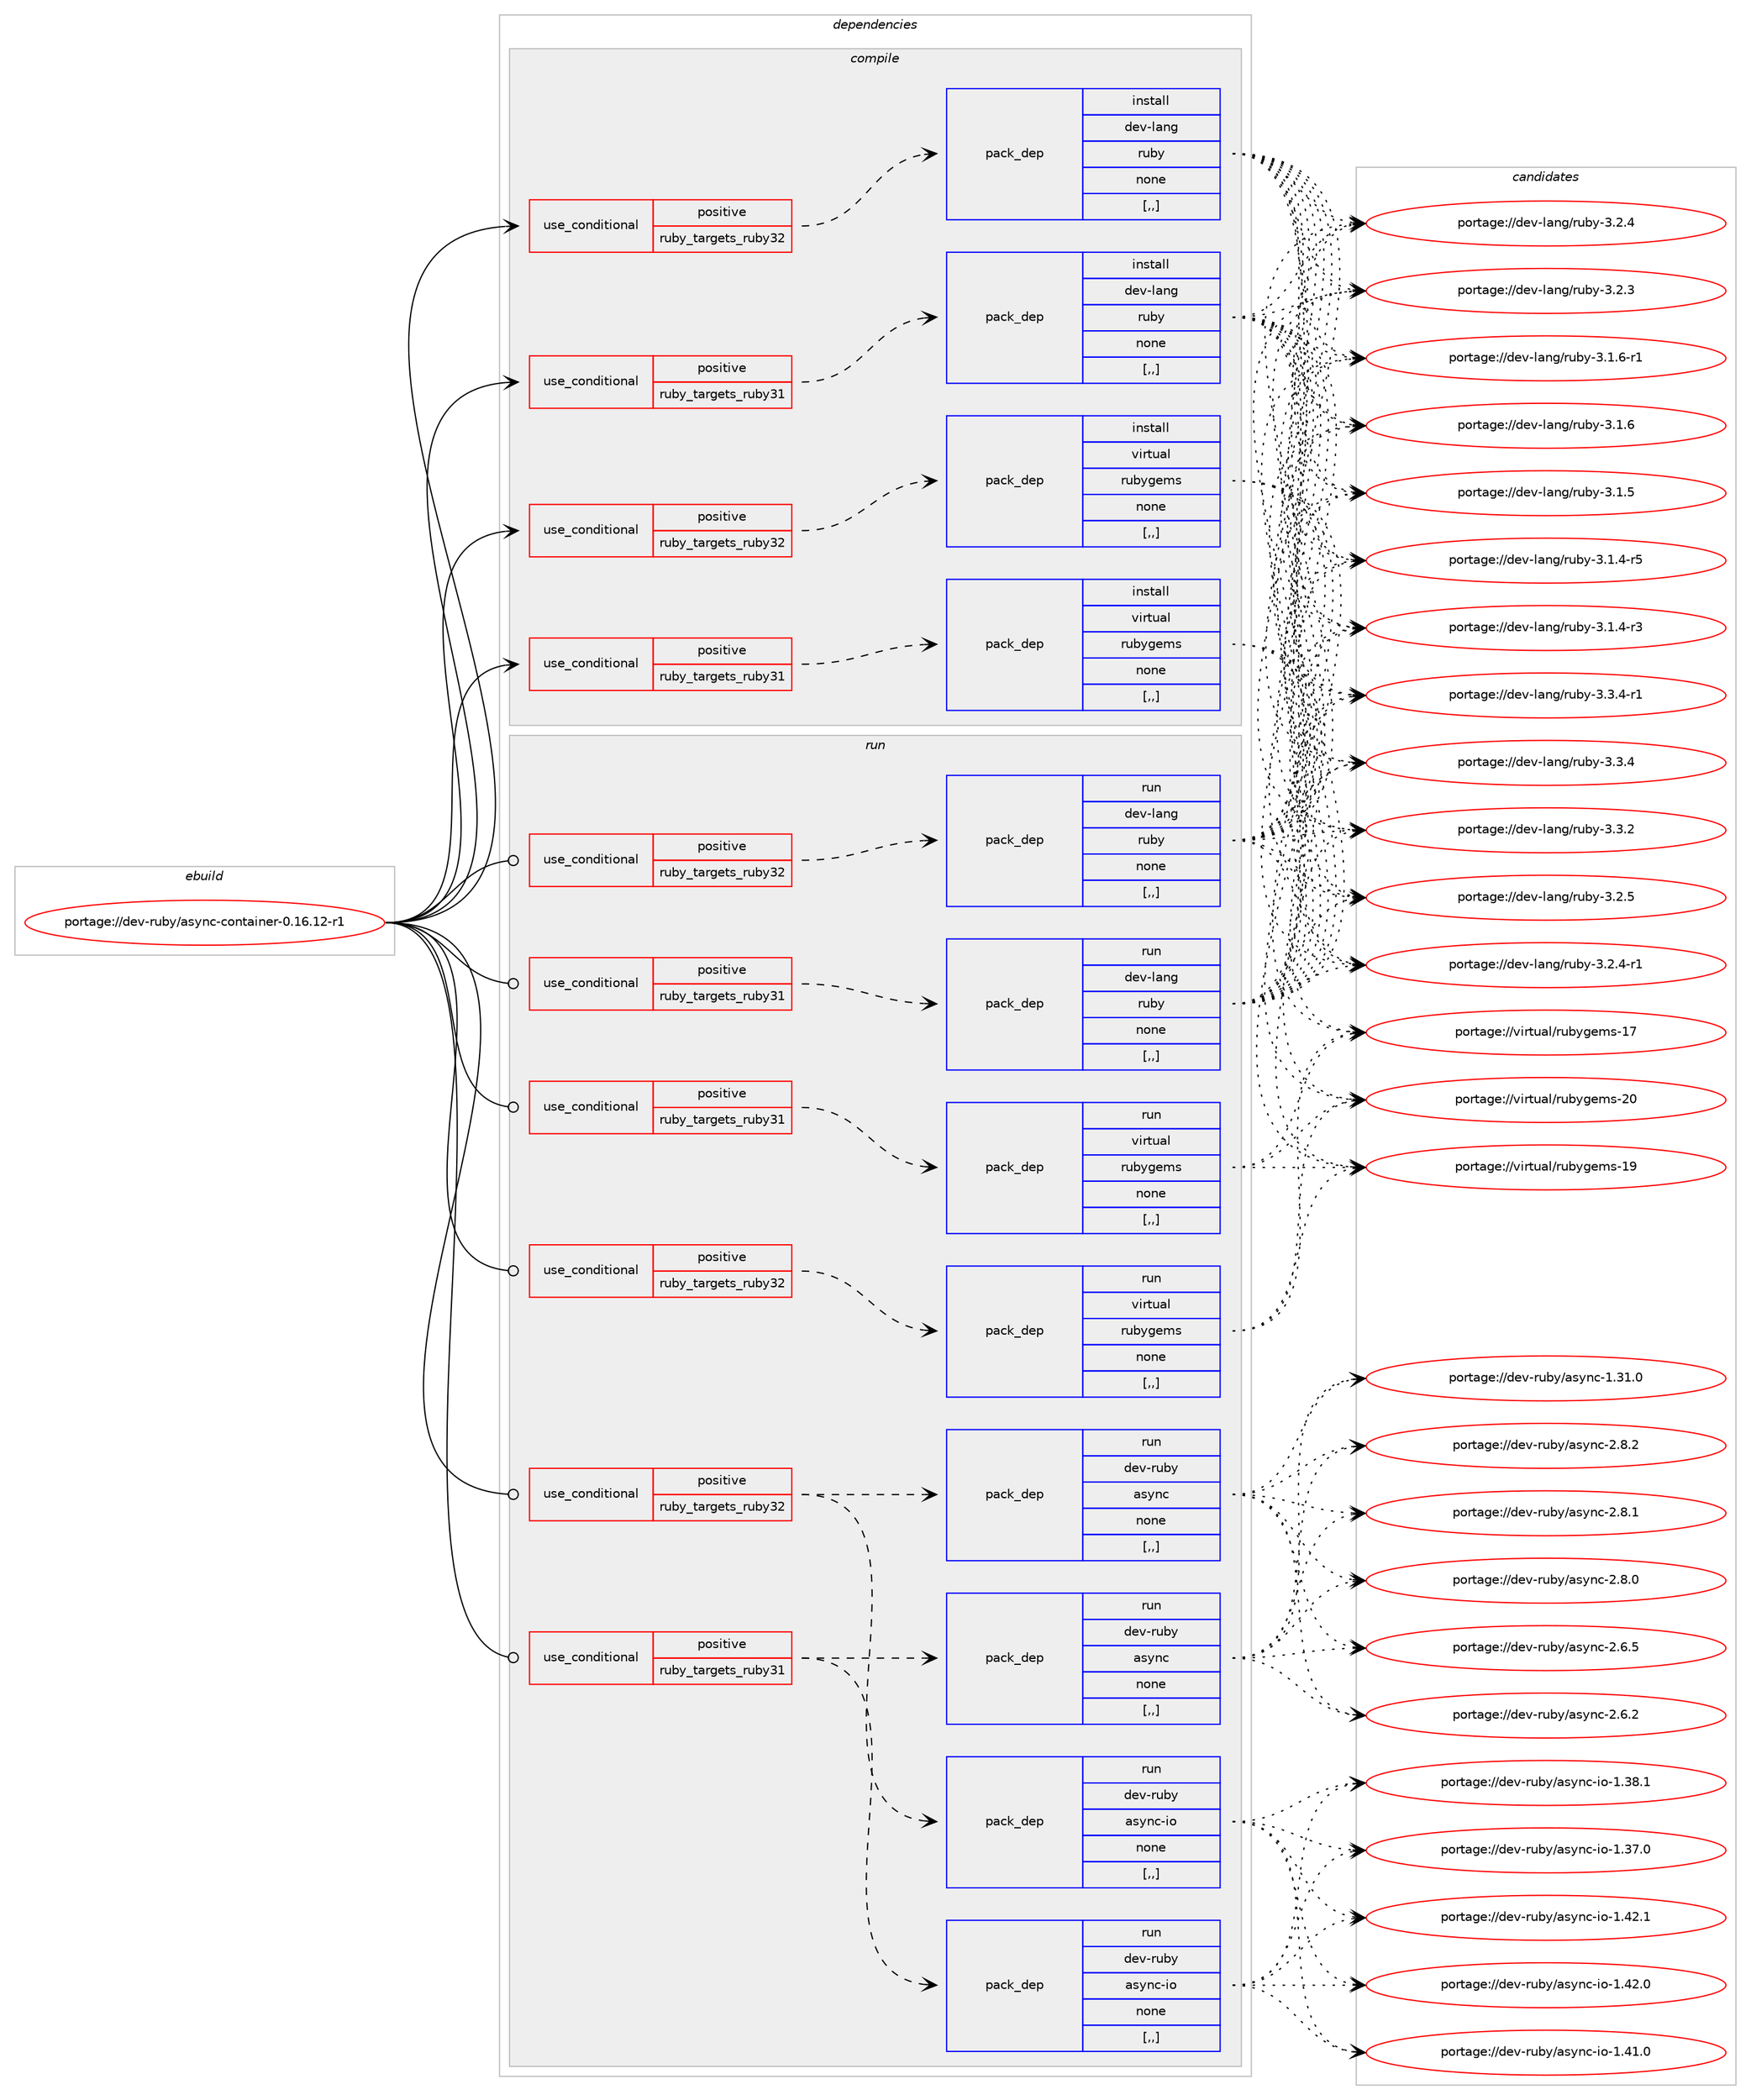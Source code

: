 digraph prolog {

# *************
# Graph options
# *************

newrank=true;
concentrate=true;
compound=true;
graph [rankdir=LR,fontname=Helvetica,fontsize=10,ranksep=1.5];#, ranksep=2.5, nodesep=0.2];
edge  [arrowhead=vee];
node  [fontname=Helvetica,fontsize=10];

# **********
# The ebuild
# **********

subgraph cluster_leftcol {
color=gray;
label=<<i>ebuild</i>>;
id [label="portage://dev-ruby/async-container-0.16.12-r1", color=red, width=4, href="../dev-ruby/async-container-0.16.12-r1.svg"];
}

# ****************
# The dependencies
# ****************

subgraph cluster_midcol {
color=gray;
label=<<i>dependencies</i>>;
subgraph cluster_compile {
fillcolor="#eeeeee";
style=filled;
label=<<i>compile</i>>;
subgraph cond44592 {
dependency177055 [label=<<TABLE BORDER="0" CELLBORDER="1" CELLSPACING="0" CELLPADDING="4"><TR><TD ROWSPAN="3" CELLPADDING="10">use_conditional</TD></TR><TR><TD>positive</TD></TR><TR><TD>ruby_targets_ruby31</TD></TR></TABLE>>, shape=none, color=red];
subgraph pack131172 {
dependency177056 [label=<<TABLE BORDER="0" CELLBORDER="1" CELLSPACING="0" CELLPADDING="4" WIDTH="220"><TR><TD ROWSPAN="6" CELLPADDING="30">pack_dep</TD></TR><TR><TD WIDTH="110">install</TD></TR><TR><TD>dev-lang</TD></TR><TR><TD>ruby</TD></TR><TR><TD>none</TD></TR><TR><TD>[,,]</TD></TR></TABLE>>, shape=none, color=blue];
}
dependency177055:e -> dependency177056:w [weight=20,style="dashed",arrowhead="vee"];
}
id:e -> dependency177055:w [weight=20,style="solid",arrowhead="vee"];
subgraph cond44593 {
dependency177057 [label=<<TABLE BORDER="0" CELLBORDER="1" CELLSPACING="0" CELLPADDING="4"><TR><TD ROWSPAN="3" CELLPADDING="10">use_conditional</TD></TR><TR><TD>positive</TD></TR><TR><TD>ruby_targets_ruby31</TD></TR></TABLE>>, shape=none, color=red];
subgraph pack131173 {
dependency177058 [label=<<TABLE BORDER="0" CELLBORDER="1" CELLSPACING="0" CELLPADDING="4" WIDTH="220"><TR><TD ROWSPAN="6" CELLPADDING="30">pack_dep</TD></TR><TR><TD WIDTH="110">install</TD></TR><TR><TD>virtual</TD></TR><TR><TD>rubygems</TD></TR><TR><TD>none</TD></TR><TR><TD>[,,]</TD></TR></TABLE>>, shape=none, color=blue];
}
dependency177057:e -> dependency177058:w [weight=20,style="dashed",arrowhead="vee"];
}
id:e -> dependency177057:w [weight=20,style="solid",arrowhead="vee"];
subgraph cond44594 {
dependency177059 [label=<<TABLE BORDER="0" CELLBORDER="1" CELLSPACING="0" CELLPADDING="4"><TR><TD ROWSPAN="3" CELLPADDING="10">use_conditional</TD></TR><TR><TD>positive</TD></TR><TR><TD>ruby_targets_ruby32</TD></TR></TABLE>>, shape=none, color=red];
subgraph pack131174 {
dependency177060 [label=<<TABLE BORDER="0" CELLBORDER="1" CELLSPACING="0" CELLPADDING="4" WIDTH="220"><TR><TD ROWSPAN="6" CELLPADDING="30">pack_dep</TD></TR><TR><TD WIDTH="110">install</TD></TR><TR><TD>dev-lang</TD></TR><TR><TD>ruby</TD></TR><TR><TD>none</TD></TR><TR><TD>[,,]</TD></TR></TABLE>>, shape=none, color=blue];
}
dependency177059:e -> dependency177060:w [weight=20,style="dashed",arrowhead="vee"];
}
id:e -> dependency177059:w [weight=20,style="solid",arrowhead="vee"];
subgraph cond44595 {
dependency177061 [label=<<TABLE BORDER="0" CELLBORDER="1" CELLSPACING="0" CELLPADDING="4"><TR><TD ROWSPAN="3" CELLPADDING="10">use_conditional</TD></TR><TR><TD>positive</TD></TR><TR><TD>ruby_targets_ruby32</TD></TR></TABLE>>, shape=none, color=red];
subgraph pack131175 {
dependency177062 [label=<<TABLE BORDER="0" CELLBORDER="1" CELLSPACING="0" CELLPADDING="4" WIDTH="220"><TR><TD ROWSPAN="6" CELLPADDING="30">pack_dep</TD></TR><TR><TD WIDTH="110">install</TD></TR><TR><TD>virtual</TD></TR><TR><TD>rubygems</TD></TR><TR><TD>none</TD></TR><TR><TD>[,,]</TD></TR></TABLE>>, shape=none, color=blue];
}
dependency177061:e -> dependency177062:w [weight=20,style="dashed",arrowhead="vee"];
}
id:e -> dependency177061:w [weight=20,style="solid",arrowhead="vee"];
}
subgraph cluster_compileandrun {
fillcolor="#eeeeee";
style=filled;
label=<<i>compile and run</i>>;
}
subgraph cluster_run {
fillcolor="#eeeeee";
style=filled;
label=<<i>run</i>>;
subgraph cond44596 {
dependency177063 [label=<<TABLE BORDER="0" CELLBORDER="1" CELLSPACING="0" CELLPADDING="4"><TR><TD ROWSPAN="3" CELLPADDING="10">use_conditional</TD></TR><TR><TD>positive</TD></TR><TR><TD>ruby_targets_ruby31</TD></TR></TABLE>>, shape=none, color=red];
subgraph pack131176 {
dependency177064 [label=<<TABLE BORDER="0" CELLBORDER="1" CELLSPACING="0" CELLPADDING="4" WIDTH="220"><TR><TD ROWSPAN="6" CELLPADDING="30">pack_dep</TD></TR><TR><TD WIDTH="110">run</TD></TR><TR><TD>dev-lang</TD></TR><TR><TD>ruby</TD></TR><TR><TD>none</TD></TR><TR><TD>[,,]</TD></TR></TABLE>>, shape=none, color=blue];
}
dependency177063:e -> dependency177064:w [weight=20,style="dashed",arrowhead="vee"];
}
id:e -> dependency177063:w [weight=20,style="solid",arrowhead="odot"];
subgraph cond44597 {
dependency177065 [label=<<TABLE BORDER="0" CELLBORDER="1" CELLSPACING="0" CELLPADDING="4"><TR><TD ROWSPAN="3" CELLPADDING="10">use_conditional</TD></TR><TR><TD>positive</TD></TR><TR><TD>ruby_targets_ruby31</TD></TR></TABLE>>, shape=none, color=red];
subgraph pack131177 {
dependency177066 [label=<<TABLE BORDER="0" CELLBORDER="1" CELLSPACING="0" CELLPADDING="4" WIDTH="220"><TR><TD ROWSPAN="6" CELLPADDING="30">pack_dep</TD></TR><TR><TD WIDTH="110">run</TD></TR><TR><TD>dev-ruby</TD></TR><TR><TD>async</TD></TR><TR><TD>none</TD></TR><TR><TD>[,,]</TD></TR></TABLE>>, shape=none, color=blue];
}
dependency177065:e -> dependency177066:w [weight=20,style="dashed",arrowhead="vee"];
subgraph pack131178 {
dependency177067 [label=<<TABLE BORDER="0" CELLBORDER="1" CELLSPACING="0" CELLPADDING="4" WIDTH="220"><TR><TD ROWSPAN="6" CELLPADDING="30">pack_dep</TD></TR><TR><TD WIDTH="110">run</TD></TR><TR><TD>dev-ruby</TD></TR><TR><TD>async-io</TD></TR><TR><TD>none</TD></TR><TR><TD>[,,]</TD></TR></TABLE>>, shape=none, color=blue];
}
dependency177065:e -> dependency177067:w [weight=20,style="dashed",arrowhead="vee"];
}
id:e -> dependency177065:w [weight=20,style="solid",arrowhead="odot"];
subgraph cond44598 {
dependency177068 [label=<<TABLE BORDER="0" CELLBORDER="1" CELLSPACING="0" CELLPADDING="4"><TR><TD ROWSPAN="3" CELLPADDING="10">use_conditional</TD></TR><TR><TD>positive</TD></TR><TR><TD>ruby_targets_ruby31</TD></TR></TABLE>>, shape=none, color=red];
subgraph pack131179 {
dependency177069 [label=<<TABLE BORDER="0" CELLBORDER="1" CELLSPACING="0" CELLPADDING="4" WIDTH="220"><TR><TD ROWSPAN="6" CELLPADDING="30">pack_dep</TD></TR><TR><TD WIDTH="110">run</TD></TR><TR><TD>virtual</TD></TR><TR><TD>rubygems</TD></TR><TR><TD>none</TD></TR><TR><TD>[,,]</TD></TR></TABLE>>, shape=none, color=blue];
}
dependency177068:e -> dependency177069:w [weight=20,style="dashed",arrowhead="vee"];
}
id:e -> dependency177068:w [weight=20,style="solid",arrowhead="odot"];
subgraph cond44599 {
dependency177070 [label=<<TABLE BORDER="0" CELLBORDER="1" CELLSPACING="0" CELLPADDING="4"><TR><TD ROWSPAN="3" CELLPADDING="10">use_conditional</TD></TR><TR><TD>positive</TD></TR><TR><TD>ruby_targets_ruby32</TD></TR></TABLE>>, shape=none, color=red];
subgraph pack131180 {
dependency177071 [label=<<TABLE BORDER="0" CELLBORDER="1" CELLSPACING="0" CELLPADDING="4" WIDTH="220"><TR><TD ROWSPAN="6" CELLPADDING="30">pack_dep</TD></TR><TR><TD WIDTH="110">run</TD></TR><TR><TD>dev-lang</TD></TR><TR><TD>ruby</TD></TR><TR><TD>none</TD></TR><TR><TD>[,,]</TD></TR></TABLE>>, shape=none, color=blue];
}
dependency177070:e -> dependency177071:w [weight=20,style="dashed",arrowhead="vee"];
}
id:e -> dependency177070:w [weight=20,style="solid",arrowhead="odot"];
subgraph cond44600 {
dependency177072 [label=<<TABLE BORDER="0" CELLBORDER="1" CELLSPACING="0" CELLPADDING="4"><TR><TD ROWSPAN="3" CELLPADDING="10">use_conditional</TD></TR><TR><TD>positive</TD></TR><TR><TD>ruby_targets_ruby32</TD></TR></TABLE>>, shape=none, color=red];
subgraph pack131181 {
dependency177073 [label=<<TABLE BORDER="0" CELLBORDER="1" CELLSPACING="0" CELLPADDING="4" WIDTH="220"><TR><TD ROWSPAN="6" CELLPADDING="30">pack_dep</TD></TR><TR><TD WIDTH="110">run</TD></TR><TR><TD>dev-ruby</TD></TR><TR><TD>async</TD></TR><TR><TD>none</TD></TR><TR><TD>[,,]</TD></TR></TABLE>>, shape=none, color=blue];
}
dependency177072:e -> dependency177073:w [weight=20,style="dashed",arrowhead="vee"];
subgraph pack131182 {
dependency177074 [label=<<TABLE BORDER="0" CELLBORDER="1" CELLSPACING="0" CELLPADDING="4" WIDTH="220"><TR><TD ROWSPAN="6" CELLPADDING="30">pack_dep</TD></TR><TR><TD WIDTH="110">run</TD></TR><TR><TD>dev-ruby</TD></TR><TR><TD>async-io</TD></TR><TR><TD>none</TD></TR><TR><TD>[,,]</TD></TR></TABLE>>, shape=none, color=blue];
}
dependency177072:e -> dependency177074:w [weight=20,style="dashed",arrowhead="vee"];
}
id:e -> dependency177072:w [weight=20,style="solid",arrowhead="odot"];
subgraph cond44601 {
dependency177075 [label=<<TABLE BORDER="0" CELLBORDER="1" CELLSPACING="0" CELLPADDING="4"><TR><TD ROWSPAN="3" CELLPADDING="10">use_conditional</TD></TR><TR><TD>positive</TD></TR><TR><TD>ruby_targets_ruby32</TD></TR></TABLE>>, shape=none, color=red];
subgraph pack131183 {
dependency177076 [label=<<TABLE BORDER="0" CELLBORDER="1" CELLSPACING="0" CELLPADDING="4" WIDTH="220"><TR><TD ROWSPAN="6" CELLPADDING="30">pack_dep</TD></TR><TR><TD WIDTH="110">run</TD></TR><TR><TD>virtual</TD></TR><TR><TD>rubygems</TD></TR><TR><TD>none</TD></TR><TR><TD>[,,]</TD></TR></TABLE>>, shape=none, color=blue];
}
dependency177075:e -> dependency177076:w [weight=20,style="dashed",arrowhead="vee"];
}
id:e -> dependency177075:w [weight=20,style="solid",arrowhead="odot"];
}
}

# **************
# The candidates
# **************

subgraph cluster_choices {
rank=same;
color=gray;
label=<<i>candidates</i>>;

subgraph choice131172 {
color=black;
nodesep=1;
choice100101118451089711010347114117981214551465146524511449 [label="portage://dev-lang/ruby-3.3.4-r1", color=red, width=4,href="../dev-lang/ruby-3.3.4-r1.svg"];
choice10010111845108971101034711411798121455146514652 [label="portage://dev-lang/ruby-3.3.4", color=red, width=4,href="../dev-lang/ruby-3.3.4.svg"];
choice10010111845108971101034711411798121455146514650 [label="portage://dev-lang/ruby-3.3.2", color=red, width=4,href="../dev-lang/ruby-3.3.2.svg"];
choice10010111845108971101034711411798121455146504653 [label="portage://dev-lang/ruby-3.2.5", color=red, width=4,href="../dev-lang/ruby-3.2.5.svg"];
choice100101118451089711010347114117981214551465046524511449 [label="portage://dev-lang/ruby-3.2.4-r1", color=red, width=4,href="../dev-lang/ruby-3.2.4-r1.svg"];
choice10010111845108971101034711411798121455146504652 [label="portage://dev-lang/ruby-3.2.4", color=red, width=4,href="../dev-lang/ruby-3.2.4.svg"];
choice10010111845108971101034711411798121455146504651 [label="portage://dev-lang/ruby-3.2.3", color=red, width=4,href="../dev-lang/ruby-3.2.3.svg"];
choice100101118451089711010347114117981214551464946544511449 [label="portage://dev-lang/ruby-3.1.6-r1", color=red, width=4,href="../dev-lang/ruby-3.1.6-r1.svg"];
choice10010111845108971101034711411798121455146494654 [label="portage://dev-lang/ruby-3.1.6", color=red, width=4,href="../dev-lang/ruby-3.1.6.svg"];
choice10010111845108971101034711411798121455146494653 [label="portage://dev-lang/ruby-3.1.5", color=red, width=4,href="../dev-lang/ruby-3.1.5.svg"];
choice100101118451089711010347114117981214551464946524511453 [label="portage://dev-lang/ruby-3.1.4-r5", color=red, width=4,href="../dev-lang/ruby-3.1.4-r5.svg"];
choice100101118451089711010347114117981214551464946524511451 [label="portage://dev-lang/ruby-3.1.4-r3", color=red, width=4,href="../dev-lang/ruby-3.1.4-r3.svg"];
dependency177056:e -> choice100101118451089711010347114117981214551465146524511449:w [style=dotted,weight="100"];
dependency177056:e -> choice10010111845108971101034711411798121455146514652:w [style=dotted,weight="100"];
dependency177056:e -> choice10010111845108971101034711411798121455146514650:w [style=dotted,weight="100"];
dependency177056:e -> choice10010111845108971101034711411798121455146504653:w [style=dotted,weight="100"];
dependency177056:e -> choice100101118451089711010347114117981214551465046524511449:w [style=dotted,weight="100"];
dependency177056:e -> choice10010111845108971101034711411798121455146504652:w [style=dotted,weight="100"];
dependency177056:e -> choice10010111845108971101034711411798121455146504651:w [style=dotted,weight="100"];
dependency177056:e -> choice100101118451089711010347114117981214551464946544511449:w [style=dotted,weight="100"];
dependency177056:e -> choice10010111845108971101034711411798121455146494654:w [style=dotted,weight="100"];
dependency177056:e -> choice10010111845108971101034711411798121455146494653:w [style=dotted,weight="100"];
dependency177056:e -> choice100101118451089711010347114117981214551464946524511453:w [style=dotted,weight="100"];
dependency177056:e -> choice100101118451089711010347114117981214551464946524511451:w [style=dotted,weight="100"];
}
subgraph choice131173 {
color=black;
nodesep=1;
choice118105114116117971084711411798121103101109115455048 [label="portage://virtual/rubygems-20", color=red, width=4,href="../virtual/rubygems-20.svg"];
choice118105114116117971084711411798121103101109115454957 [label="portage://virtual/rubygems-19", color=red, width=4,href="../virtual/rubygems-19.svg"];
choice118105114116117971084711411798121103101109115454955 [label="portage://virtual/rubygems-17", color=red, width=4,href="../virtual/rubygems-17.svg"];
dependency177058:e -> choice118105114116117971084711411798121103101109115455048:w [style=dotted,weight="100"];
dependency177058:e -> choice118105114116117971084711411798121103101109115454957:w [style=dotted,weight="100"];
dependency177058:e -> choice118105114116117971084711411798121103101109115454955:w [style=dotted,weight="100"];
}
subgraph choice131174 {
color=black;
nodesep=1;
choice100101118451089711010347114117981214551465146524511449 [label="portage://dev-lang/ruby-3.3.4-r1", color=red, width=4,href="../dev-lang/ruby-3.3.4-r1.svg"];
choice10010111845108971101034711411798121455146514652 [label="portage://dev-lang/ruby-3.3.4", color=red, width=4,href="../dev-lang/ruby-3.3.4.svg"];
choice10010111845108971101034711411798121455146514650 [label="portage://dev-lang/ruby-3.3.2", color=red, width=4,href="../dev-lang/ruby-3.3.2.svg"];
choice10010111845108971101034711411798121455146504653 [label="portage://dev-lang/ruby-3.2.5", color=red, width=4,href="../dev-lang/ruby-3.2.5.svg"];
choice100101118451089711010347114117981214551465046524511449 [label="portage://dev-lang/ruby-3.2.4-r1", color=red, width=4,href="../dev-lang/ruby-3.2.4-r1.svg"];
choice10010111845108971101034711411798121455146504652 [label="portage://dev-lang/ruby-3.2.4", color=red, width=4,href="../dev-lang/ruby-3.2.4.svg"];
choice10010111845108971101034711411798121455146504651 [label="portage://dev-lang/ruby-3.2.3", color=red, width=4,href="../dev-lang/ruby-3.2.3.svg"];
choice100101118451089711010347114117981214551464946544511449 [label="portage://dev-lang/ruby-3.1.6-r1", color=red, width=4,href="../dev-lang/ruby-3.1.6-r1.svg"];
choice10010111845108971101034711411798121455146494654 [label="portage://dev-lang/ruby-3.1.6", color=red, width=4,href="../dev-lang/ruby-3.1.6.svg"];
choice10010111845108971101034711411798121455146494653 [label="portage://dev-lang/ruby-3.1.5", color=red, width=4,href="../dev-lang/ruby-3.1.5.svg"];
choice100101118451089711010347114117981214551464946524511453 [label="portage://dev-lang/ruby-3.1.4-r5", color=red, width=4,href="../dev-lang/ruby-3.1.4-r5.svg"];
choice100101118451089711010347114117981214551464946524511451 [label="portage://dev-lang/ruby-3.1.4-r3", color=red, width=4,href="../dev-lang/ruby-3.1.4-r3.svg"];
dependency177060:e -> choice100101118451089711010347114117981214551465146524511449:w [style=dotted,weight="100"];
dependency177060:e -> choice10010111845108971101034711411798121455146514652:w [style=dotted,weight="100"];
dependency177060:e -> choice10010111845108971101034711411798121455146514650:w [style=dotted,weight="100"];
dependency177060:e -> choice10010111845108971101034711411798121455146504653:w [style=dotted,weight="100"];
dependency177060:e -> choice100101118451089711010347114117981214551465046524511449:w [style=dotted,weight="100"];
dependency177060:e -> choice10010111845108971101034711411798121455146504652:w [style=dotted,weight="100"];
dependency177060:e -> choice10010111845108971101034711411798121455146504651:w [style=dotted,weight="100"];
dependency177060:e -> choice100101118451089711010347114117981214551464946544511449:w [style=dotted,weight="100"];
dependency177060:e -> choice10010111845108971101034711411798121455146494654:w [style=dotted,weight="100"];
dependency177060:e -> choice10010111845108971101034711411798121455146494653:w [style=dotted,weight="100"];
dependency177060:e -> choice100101118451089711010347114117981214551464946524511453:w [style=dotted,weight="100"];
dependency177060:e -> choice100101118451089711010347114117981214551464946524511451:w [style=dotted,weight="100"];
}
subgraph choice131175 {
color=black;
nodesep=1;
choice118105114116117971084711411798121103101109115455048 [label="portage://virtual/rubygems-20", color=red, width=4,href="../virtual/rubygems-20.svg"];
choice118105114116117971084711411798121103101109115454957 [label="portage://virtual/rubygems-19", color=red, width=4,href="../virtual/rubygems-19.svg"];
choice118105114116117971084711411798121103101109115454955 [label="portage://virtual/rubygems-17", color=red, width=4,href="../virtual/rubygems-17.svg"];
dependency177062:e -> choice118105114116117971084711411798121103101109115455048:w [style=dotted,weight="100"];
dependency177062:e -> choice118105114116117971084711411798121103101109115454957:w [style=dotted,weight="100"];
dependency177062:e -> choice118105114116117971084711411798121103101109115454955:w [style=dotted,weight="100"];
}
subgraph choice131176 {
color=black;
nodesep=1;
choice100101118451089711010347114117981214551465146524511449 [label="portage://dev-lang/ruby-3.3.4-r1", color=red, width=4,href="../dev-lang/ruby-3.3.4-r1.svg"];
choice10010111845108971101034711411798121455146514652 [label="portage://dev-lang/ruby-3.3.4", color=red, width=4,href="../dev-lang/ruby-3.3.4.svg"];
choice10010111845108971101034711411798121455146514650 [label="portage://dev-lang/ruby-3.3.2", color=red, width=4,href="../dev-lang/ruby-3.3.2.svg"];
choice10010111845108971101034711411798121455146504653 [label="portage://dev-lang/ruby-3.2.5", color=red, width=4,href="../dev-lang/ruby-3.2.5.svg"];
choice100101118451089711010347114117981214551465046524511449 [label="portage://dev-lang/ruby-3.2.4-r1", color=red, width=4,href="../dev-lang/ruby-3.2.4-r1.svg"];
choice10010111845108971101034711411798121455146504652 [label="portage://dev-lang/ruby-3.2.4", color=red, width=4,href="../dev-lang/ruby-3.2.4.svg"];
choice10010111845108971101034711411798121455146504651 [label="portage://dev-lang/ruby-3.2.3", color=red, width=4,href="../dev-lang/ruby-3.2.3.svg"];
choice100101118451089711010347114117981214551464946544511449 [label="portage://dev-lang/ruby-3.1.6-r1", color=red, width=4,href="../dev-lang/ruby-3.1.6-r1.svg"];
choice10010111845108971101034711411798121455146494654 [label="portage://dev-lang/ruby-3.1.6", color=red, width=4,href="../dev-lang/ruby-3.1.6.svg"];
choice10010111845108971101034711411798121455146494653 [label="portage://dev-lang/ruby-3.1.5", color=red, width=4,href="../dev-lang/ruby-3.1.5.svg"];
choice100101118451089711010347114117981214551464946524511453 [label="portage://dev-lang/ruby-3.1.4-r5", color=red, width=4,href="../dev-lang/ruby-3.1.4-r5.svg"];
choice100101118451089711010347114117981214551464946524511451 [label="portage://dev-lang/ruby-3.1.4-r3", color=red, width=4,href="../dev-lang/ruby-3.1.4-r3.svg"];
dependency177064:e -> choice100101118451089711010347114117981214551465146524511449:w [style=dotted,weight="100"];
dependency177064:e -> choice10010111845108971101034711411798121455146514652:w [style=dotted,weight="100"];
dependency177064:e -> choice10010111845108971101034711411798121455146514650:w [style=dotted,weight="100"];
dependency177064:e -> choice10010111845108971101034711411798121455146504653:w [style=dotted,weight="100"];
dependency177064:e -> choice100101118451089711010347114117981214551465046524511449:w [style=dotted,weight="100"];
dependency177064:e -> choice10010111845108971101034711411798121455146504652:w [style=dotted,weight="100"];
dependency177064:e -> choice10010111845108971101034711411798121455146504651:w [style=dotted,weight="100"];
dependency177064:e -> choice100101118451089711010347114117981214551464946544511449:w [style=dotted,weight="100"];
dependency177064:e -> choice10010111845108971101034711411798121455146494654:w [style=dotted,weight="100"];
dependency177064:e -> choice10010111845108971101034711411798121455146494653:w [style=dotted,weight="100"];
dependency177064:e -> choice100101118451089711010347114117981214551464946524511453:w [style=dotted,weight="100"];
dependency177064:e -> choice100101118451089711010347114117981214551464946524511451:w [style=dotted,weight="100"];
}
subgraph choice131177 {
color=black;
nodesep=1;
choice1001011184511411798121479711512111099455046564650 [label="portage://dev-ruby/async-2.8.2", color=red, width=4,href="../dev-ruby/async-2.8.2.svg"];
choice1001011184511411798121479711512111099455046564649 [label="portage://dev-ruby/async-2.8.1", color=red, width=4,href="../dev-ruby/async-2.8.1.svg"];
choice1001011184511411798121479711512111099455046564648 [label="portage://dev-ruby/async-2.8.0", color=red, width=4,href="../dev-ruby/async-2.8.0.svg"];
choice1001011184511411798121479711512111099455046544653 [label="portage://dev-ruby/async-2.6.5", color=red, width=4,href="../dev-ruby/async-2.6.5.svg"];
choice1001011184511411798121479711512111099455046544650 [label="portage://dev-ruby/async-2.6.2", color=red, width=4,href="../dev-ruby/async-2.6.2.svg"];
choice100101118451141179812147971151211109945494651494648 [label="portage://dev-ruby/async-1.31.0", color=red, width=4,href="../dev-ruby/async-1.31.0.svg"];
dependency177066:e -> choice1001011184511411798121479711512111099455046564650:w [style=dotted,weight="100"];
dependency177066:e -> choice1001011184511411798121479711512111099455046564649:w [style=dotted,weight="100"];
dependency177066:e -> choice1001011184511411798121479711512111099455046564648:w [style=dotted,weight="100"];
dependency177066:e -> choice1001011184511411798121479711512111099455046544653:w [style=dotted,weight="100"];
dependency177066:e -> choice1001011184511411798121479711512111099455046544650:w [style=dotted,weight="100"];
dependency177066:e -> choice100101118451141179812147971151211109945494651494648:w [style=dotted,weight="100"];
}
subgraph choice131178 {
color=black;
nodesep=1;
choice10010111845114117981214797115121110994510511145494652504649 [label="portage://dev-ruby/async-io-1.42.1", color=red, width=4,href="../dev-ruby/async-io-1.42.1.svg"];
choice10010111845114117981214797115121110994510511145494652504648 [label="portage://dev-ruby/async-io-1.42.0", color=red, width=4,href="../dev-ruby/async-io-1.42.0.svg"];
choice10010111845114117981214797115121110994510511145494652494648 [label="portage://dev-ruby/async-io-1.41.0", color=red, width=4,href="../dev-ruby/async-io-1.41.0.svg"];
choice10010111845114117981214797115121110994510511145494651564649 [label="portage://dev-ruby/async-io-1.38.1", color=red, width=4,href="../dev-ruby/async-io-1.38.1.svg"];
choice10010111845114117981214797115121110994510511145494651554648 [label="portage://dev-ruby/async-io-1.37.0", color=red, width=4,href="../dev-ruby/async-io-1.37.0.svg"];
dependency177067:e -> choice10010111845114117981214797115121110994510511145494652504649:w [style=dotted,weight="100"];
dependency177067:e -> choice10010111845114117981214797115121110994510511145494652504648:w [style=dotted,weight="100"];
dependency177067:e -> choice10010111845114117981214797115121110994510511145494652494648:w [style=dotted,weight="100"];
dependency177067:e -> choice10010111845114117981214797115121110994510511145494651564649:w [style=dotted,weight="100"];
dependency177067:e -> choice10010111845114117981214797115121110994510511145494651554648:w [style=dotted,weight="100"];
}
subgraph choice131179 {
color=black;
nodesep=1;
choice118105114116117971084711411798121103101109115455048 [label="portage://virtual/rubygems-20", color=red, width=4,href="../virtual/rubygems-20.svg"];
choice118105114116117971084711411798121103101109115454957 [label="portage://virtual/rubygems-19", color=red, width=4,href="../virtual/rubygems-19.svg"];
choice118105114116117971084711411798121103101109115454955 [label="portage://virtual/rubygems-17", color=red, width=4,href="../virtual/rubygems-17.svg"];
dependency177069:e -> choice118105114116117971084711411798121103101109115455048:w [style=dotted,weight="100"];
dependency177069:e -> choice118105114116117971084711411798121103101109115454957:w [style=dotted,weight="100"];
dependency177069:e -> choice118105114116117971084711411798121103101109115454955:w [style=dotted,weight="100"];
}
subgraph choice131180 {
color=black;
nodesep=1;
choice100101118451089711010347114117981214551465146524511449 [label="portage://dev-lang/ruby-3.3.4-r1", color=red, width=4,href="../dev-lang/ruby-3.3.4-r1.svg"];
choice10010111845108971101034711411798121455146514652 [label="portage://dev-lang/ruby-3.3.4", color=red, width=4,href="../dev-lang/ruby-3.3.4.svg"];
choice10010111845108971101034711411798121455146514650 [label="portage://dev-lang/ruby-3.3.2", color=red, width=4,href="../dev-lang/ruby-3.3.2.svg"];
choice10010111845108971101034711411798121455146504653 [label="portage://dev-lang/ruby-3.2.5", color=red, width=4,href="../dev-lang/ruby-3.2.5.svg"];
choice100101118451089711010347114117981214551465046524511449 [label="portage://dev-lang/ruby-3.2.4-r1", color=red, width=4,href="../dev-lang/ruby-3.2.4-r1.svg"];
choice10010111845108971101034711411798121455146504652 [label="portage://dev-lang/ruby-3.2.4", color=red, width=4,href="../dev-lang/ruby-3.2.4.svg"];
choice10010111845108971101034711411798121455146504651 [label="portage://dev-lang/ruby-3.2.3", color=red, width=4,href="../dev-lang/ruby-3.2.3.svg"];
choice100101118451089711010347114117981214551464946544511449 [label="portage://dev-lang/ruby-3.1.6-r1", color=red, width=4,href="../dev-lang/ruby-3.1.6-r1.svg"];
choice10010111845108971101034711411798121455146494654 [label="portage://dev-lang/ruby-3.1.6", color=red, width=4,href="../dev-lang/ruby-3.1.6.svg"];
choice10010111845108971101034711411798121455146494653 [label="portage://dev-lang/ruby-3.1.5", color=red, width=4,href="../dev-lang/ruby-3.1.5.svg"];
choice100101118451089711010347114117981214551464946524511453 [label="portage://dev-lang/ruby-3.1.4-r5", color=red, width=4,href="../dev-lang/ruby-3.1.4-r5.svg"];
choice100101118451089711010347114117981214551464946524511451 [label="portage://dev-lang/ruby-3.1.4-r3", color=red, width=4,href="../dev-lang/ruby-3.1.4-r3.svg"];
dependency177071:e -> choice100101118451089711010347114117981214551465146524511449:w [style=dotted,weight="100"];
dependency177071:e -> choice10010111845108971101034711411798121455146514652:w [style=dotted,weight="100"];
dependency177071:e -> choice10010111845108971101034711411798121455146514650:w [style=dotted,weight="100"];
dependency177071:e -> choice10010111845108971101034711411798121455146504653:w [style=dotted,weight="100"];
dependency177071:e -> choice100101118451089711010347114117981214551465046524511449:w [style=dotted,weight="100"];
dependency177071:e -> choice10010111845108971101034711411798121455146504652:w [style=dotted,weight="100"];
dependency177071:e -> choice10010111845108971101034711411798121455146504651:w [style=dotted,weight="100"];
dependency177071:e -> choice100101118451089711010347114117981214551464946544511449:w [style=dotted,weight="100"];
dependency177071:e -> choice10010111845108971101034711411798121455146494654:w [style=dotted,weight="100"];
dependency177071:e -> choice10010111845108971101034711411798121455146494653:w [style=dotted,weight="100"];
dependency177071:e -> choice100101118451089711010347114117981214551464946524511453:w [style=dotted,weight="100"];
dependency177071:e -> choice100101118451089711010347114117981214551464946524511451:w [style=dotted,weight="100"];
}
subgraph choice131181 {
color=black;
nodesep=1;
choice1001011184511411798121479711512111099455046564650 [label="portage://dev-ruby/async-2.8.2", color=red, width=4,href="../dev-ruby/async-2.8.2.svg"];
choice1001011184511411798121479711512111099455046564649 [label="portage://dev-ruby/async-2.8.1", color=red, width=4,href="../dev-ruby/async-2.8.1.svg"];
choice1001011184511411798121479711512111099455046564648 [label="portage://dev-ruby/async-2.8.0", color=red, width=4,href="../dev-ruby/async-2.8.0.svg"];
choice1001011184511411798121479711512111099455046544653 [label="portage://dev-ruby/async-2.6.5", color=red, width=4,href="../dev-ruby/async-2.6.5.svg"];
choice1001011184511411798121479711512111099455046544650 [label="portage://dev-ruby/async-2.6.2", color=red, width=4,href="../dev-ruby/async-2.6.2.svg"];
choice100101118451141179812147971151211109945494651494648 [label="portage://dev-ruby/async-1.31.0", color=red, width=4,href="../dev-ruby/async-1.31.0.svg"];
dependency177073:e -> choice1001011184511411798121479711512111099455046564650:w [style=dotted,weight="100"];
dependency177073:e -> choice1001011184511411798121479711512111099455046564649:w [style=dotted,weight="100"];
dependency177073:e -> choice1001011184511411798121479711512111099455046564648:w [style=dotted,weight="100"];
dependency177073:e -> choice1001011184511411798121479711512111099455046544653:w [style=dotted,weight="100"];
dependency177073:e -> choice1001011184511411798121479711512111099455046544650:w [style=dotted,weight="100"];
dependency177073:e -> choice100101118451141179812147971151211109945494651494648:w [style=dotted,weight="100"];
}
subgraph choice131182 {
color=black;
nodesep=1;
choice10010111845114117981214797115121110994510511145494652504649 [label="portage://dev-ruby/async-io-1.42.1", color=red, width=4,href="../dev-ruby/async-io-1.42.1.svg"];
choice10010111845114117981214797115121110994510511145494652504648 [label="portage://dev-ruby/async-io-1.42.0", color=red, width=4,href="../dev-ruby/async-io-1.42.0.svg"];
choice10010111845114117981214797115121110994510511145494652494648 [label="portage://dev-ruby/async-io-1.41.0", color=red, width=4,href="../dev-ruby/async-io-1.41.0.svg"];
choice10010111845114117981214797115121110994510511145494651564649 [label="portage://dev-ruby/async-io-1.38.1", color=red, width=4,href="../dev-ruby/async-io-1.38.1.svg"];
choice10010111845114117981214797115121110994510511145494651554648 [label="portage://dev-ruby/async-io-1.37.0", color=red, width=4,href="../dev-ruby/async-io-1.37.0.svg"];
dependency177074:e -> choice10010111845114117981214797115121110994510511145494652504649:w [style=dotted,weight="100"];
dependency177074:e -> choice10010111845114117981214797115121110994510511145494652504648:w [style=dotted,weight="100"];
dependency177074:e -> choice10010111845114117981214797115121110994510511145494652494648:w [style=dotted,weight="100"];
dependency177074:e -> choice10010111845114117981214797115121110994510511145494651564649:w [style=dotted,weight="100"];
dependency177074:e -> choice10010111845114117981214797115121110994510511145494651554648:w [style=dotted,weight="100"];
}
subgraph choice131183 {
color=black;
nodesep=1;
choice118105114116117971084711411798121103101109115455048 [label="portage://virtual/rubygems-20", color=red, width=4,href="../virtual/rubygems-20.svg"];
choice118105114116117971084711411798121103101109115454957 [label="portage://virtual/rubygems-19", color=red, width=4,href="../virtual/rubygems-19.svg"];
choice118105114116117971084711411798121103101109115454955 [label="portage://virtual/rubygems-17", color=red, width=4,href="../virtual/rubygems-17.svg"];
dependency177076:e -> choice118105114116117971084711411798121103101109115455048:w [style=dotted,weight="100"];
dependency177076:e -> choice118105114116117971084711411798121103101109115454957:w [style=dotted,weight="100"];
dependency177076:e -> choice118105114116117971084711411798121103101109115454955:w [style=dotted,weight="100"];
}
}

}
